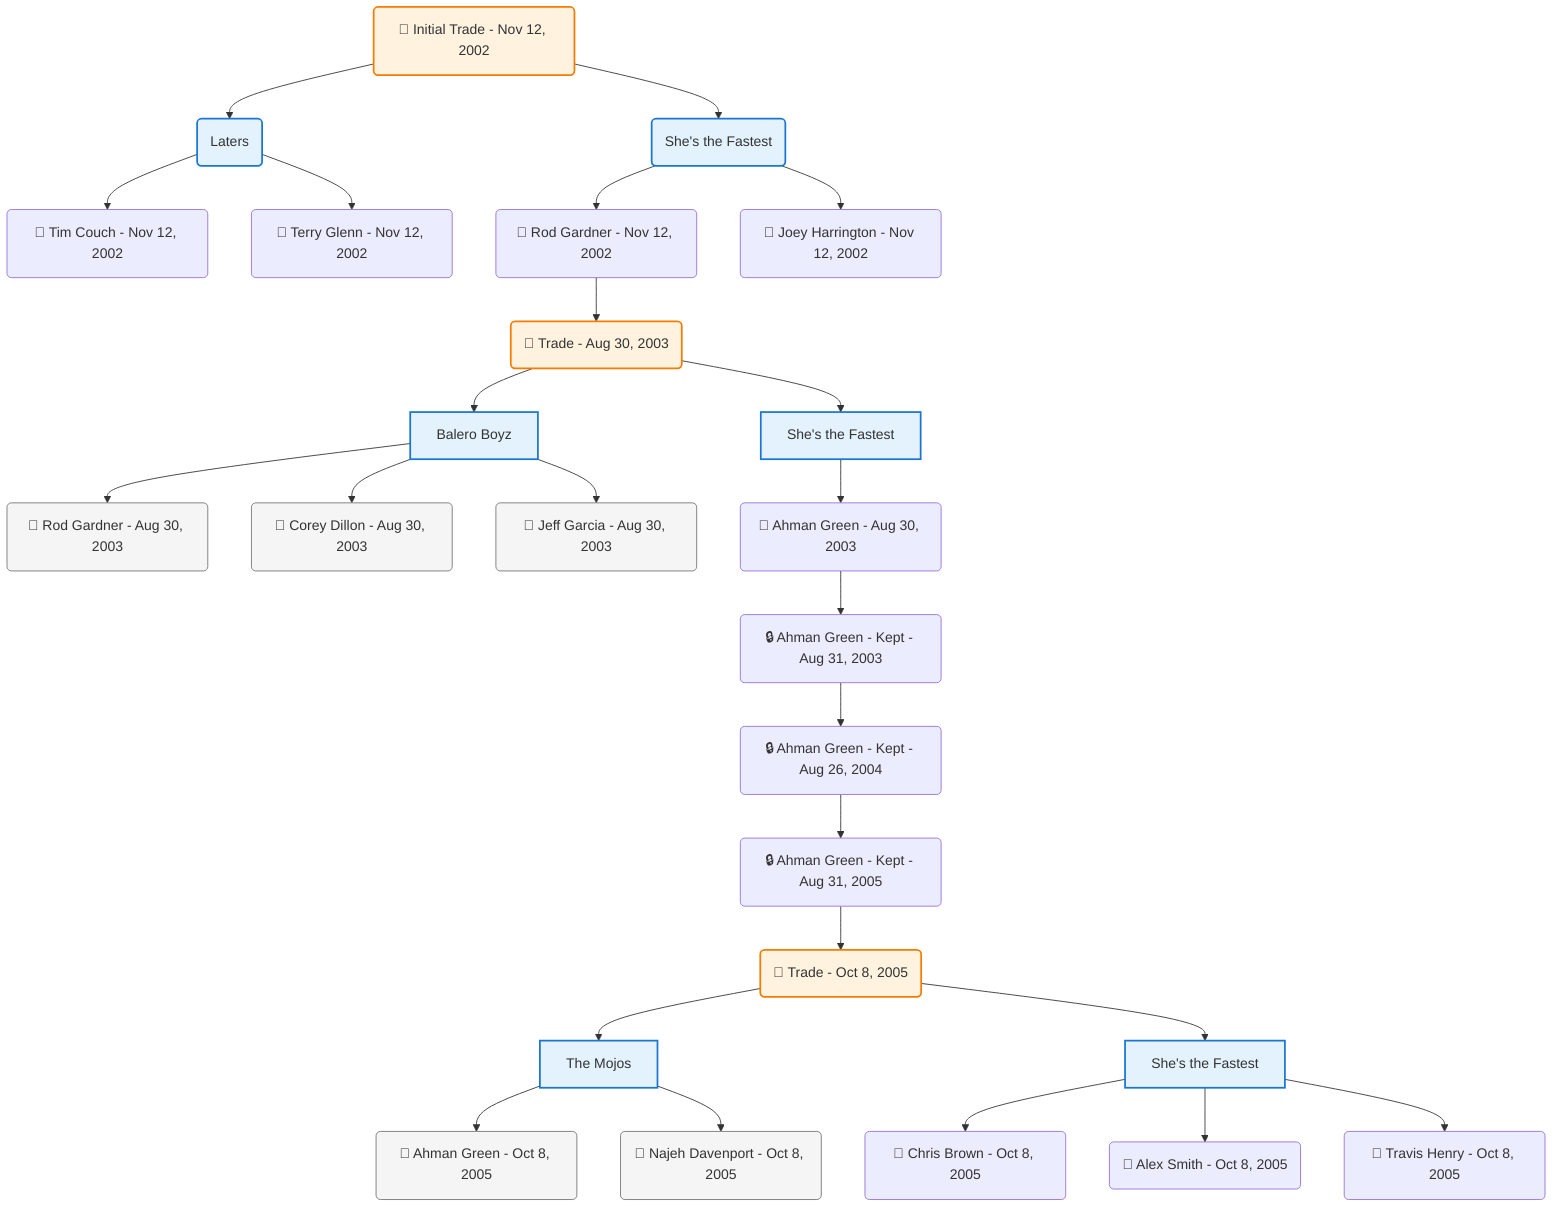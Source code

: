 flowchart TD

    TRADE_MAIN("🔄 Initial Trade - Nov 12, 2002")
    TEAM_1("Laters")
    TEAM_2("She's the Fastest")
    NODE_ed2657b2-b78e-4d6b-b321-8121c9918fc6("🔄 Tim Couch - Nov 12, 2002")
    NODE_7ea99177-d9f9-4b03-aeac-a78e79bbb5b8("🔄 Rod Gardner - Nov 12, 2002")
    TRADE_d1608bf6-f3da-462c-a2dd-a7b858982098_3("🔄 Trade - Aug 30, 2003")
    TEAM_2feaf03e-fb22-498e-ac8f-e596b6ba7810_4["Balero Boyz"]
    NODE_b2756f31-3303-4aaf-9dfe-101f92297c28("🔄 Rod Gardner - Aug 30, 2003")
    NODE_0c41bae0-18c2-4b22-b15b-3553d2ce6e6d("🔄 Corey Dillon - Aug 30, 2003")
    NODE_88e39c37-4ef4-4dfe-95ab-8ef4fa6e7510("🔄 Jeff Garcia - Aug 30, 2003")
    TEAM_4449259f-64af-44fd-9235-1facc0926234_5["She's the Fastest"]
    NODE_54a38002-f7d6-42a1-b6d7-3d606c4d29eb("🔄 Ahman Green - Aug 30, 2003")
    NODE_d90fa2bc-d615-4c15-b92e-ec3c0987bdcb("🔒 Ahman Green - Kept - Aug 31, 2003")
    NODE_bb591076-00fd-46ff-8fca-57a733298354("🔒 Ahman Green - Kept - Aug 26, 2004")
    NODE_72e8d4f1-c979-4872-b3d7-31fcb81f1deb("🔒 Ahman Green - Kept - Aug 31, 2005")
    TRADE_ea3ce1e3-1a8d-483a-b2b4-fdb86202ab19_6("🔄 Trade - Oct 8, 2005")
    TEAM_bbe2d0ad-54cf-4c22-be82-b2a5f262a157_7["The Mojos"]
    NODE_5b2543a1-e7eb-408a-aa25-e48f4df3097f("🔄 Ahman Green - Oct 8, 2005")
    NODE_f1432809-2834-46aa-a414-f2f0be38821d("🔄 Najeh Davenport - Oct 8, 2005")
    TEAM_4449259f-64af-44fd-9235-1facc0926234_8["She's the Fastest"]
    NODE_a984137f-4a5a-4a83-9815-054c0f2aaaac("🔄 Chris Brown - Oct 8, 2005")
    NODE_afabe833-f607-425f-a62c-2b3aca15d977("🔄 Alex Smith - Oct 8, 2005")
    NODE_a2dcf430-d316-4b37-b35d-cf3ed0dca282("🔄 Travis Henry - Oct 8, 2005")
    NODE_69e80202-ccfb-4376-9fc9-a8f5e792e36e("🔄 Terry Glenn - Nov 12, 2002")
    NODE_deddad04-613b-468a-8549-d3919a601e67("🔄 Joey Harrington - Nov 12, 2002")

    TRADE_MAIN --> TEAM_1
    TRADE_MAIN --> TEAM_2
    TEAM_1 --> NODE_ed2657b2-b78e-4d6b-b321-8121c9918fc6
    TEAM_2 --> NODE_7ea99177-d9f9-4b03-aeac-a78e79bbb5b8
    NODE_7ea99177-d9f9-4b03-aeac-a78e79bbb5b8 --> TRADE_d1608bf6-f3da-462c-a2dd-a7b858982098_3
    TRADE_d1608bf6-f3da-462c-a2dd-a7b858982098_3 --> TEAM_2feaf03e-fb22-498e-ac8f-e596b6ba7810_4
    TEAM_2feaf03e-fb22-498e-ac8f-e596b6ba7810_4 --> NODE_b2756f31-3303-4aaf-9dfe-101f92297c28
    TEAM_2feaf03e-fb22-498e-ac8f-e596b6ba7810_4 --> NODE_0c41bae0-18c2-4b22-b15b-3553d2ce6e6d
    TEAM_2feaf03e-fb22-498e-ac8f-e596b6ba7810_4 --> NODE_88e39c37-4ef4-4dfe-95ab-8ef4fa6e7510
    TRADE_d1608bf6-f3da-462c-a2dd-a7b858982098_3 --> TEAM_4449259f-64af-44fd-9235-1facc0926234_5
    TEAM_4449259f-64af-44fd-9235-1facc0926234_5 --> NODE_54a38002-f7d6-42a1-b6d7-3d606c4d29eb
    NODE_54a38002-f7d6-42a1-b6d7-3d606c4d29eb --> NODE_d90fa2bc-d615-4c15-b92e-ec3c0987bdcb
    NODE_d90fa2bc-d615-4c15-b92e-ec3c0987bdcb --> NODE_bb591076-00fd-46ff-8fca-57a733298354
    NODE_bb591076-00fd-46ff-8fca-57a733298354 --> NODE_72e8d4f1-c979-4872-b3d7-31fcb81f1deb
    NODE_72e8d4f1-c979-4872-b3d7-31fcb81f1deb --> TRADE_ea3ce1e3-1a8d-483a-b2b4-fdb86202ab19_6
    TRADE_ea3ce1e3-1a8d-483a-b2b4-fdb86202ab19_6 --> TEAM_bbe2d0ad-54cf-4c22-be82-b2a5f262a157_7
    TEAM_bbe2d0ad-54cf-4c22-be82-b2a5f262a157_7 --> NODE_5b2543a1-e7eb-408a-aa25-e48f4df3097f
    TEAM_bbe2d0ad-54cf-4c22-be82-b2a5f262a157_7 --> NODE_f1432809-2834-46aa-a414-f2f0be38821d
    TRADE_ea3ce1e3-1a8d-483a-b2b4-fdb86202ab19_6 --> TEAM_4449259f-64af-44fd-9235-1facc0926234_8
    TEAM_4449259f-64af-44fd-9235-1facc0926234_8 --> NODE_a984137f-4a5a-4a83-9815-054c0f2aaaac
    TEAM_4449259f-64af-44fd-9235-1facc0926234_8 --> NODE_afabe833-f607-425f-a62c-2b3aca15d977
    TEAM_4449259f-64af-44fd-9235-1facc0926234_8 --> NODE_a2dcf430-d316-4b37-b35d-cf3ed0dca282
    TEAM_1 --> NODE_69e80202-ccfb-4376-9fc9-a8f5e792e36e
    TEAM_2 --> NODE_deddad04-613b-468a-8549-d3919a601e67

    %% Node styling
    classDef teamNode fill:#e3f2fd,stroke:#1976d2,stroke-width:2px
    classDef tradeNode fill:#fff3e0,stroke:#f57c00,stroke-width:2px
    classDef playerNode fill:#f3e5f5,stroke:#7b1fa2,stroke-width:1px
    classDef nonRootPlayerNode fill:#f5f5f5,stroke:#757575,stroke-width:1px
    classDef endNode fill:#ffebee,stroke:#c62828,stroke-width:2px
    classDef waiverNode fill:#e8f5e8,stroke:#388e3c,stroke-width:2px
    classDef championshipNode fill:#fff9c4,stroke:#f57f17,stroke-width:3px

    class TEAM_1,TEAM_2,TEAM_2feaf03e-fb22-498e-ac8f-e596b6ba7810_4,TEAM_4449259f-64af-44fd-9235-1facc0926234_5,TEAM_bbe2d0ad-54cf-4c22-be82-b2a5f262a157_7,TEAM_4449259f-64af-44fd-9235-1facc0926234_8 teamNode
    class NODE_b2756f31-3303-4aaf-9dfe-101f92297c28,NODE_0c41bae0-18c2-4b22-b15b-3553d2ce6e6d,NODE_88e39c37-4ef4-4dfe-95ab-8ef4fa6e7510,NODE_5b2543a1-e7eb-408a-aa25-e48f4df3097f,NODE_f1432809-2834-46aa-a414-f2f0be38821d nonRootPlayerNode
    class TRADE_MAIN,TRADE_d1608bf6-f3da-462c-a2dd-a7b858982098_3,TRADE_ea3ce1e3-1a8d-483a-b2b4-fdb86202ab19_6 tradeNode